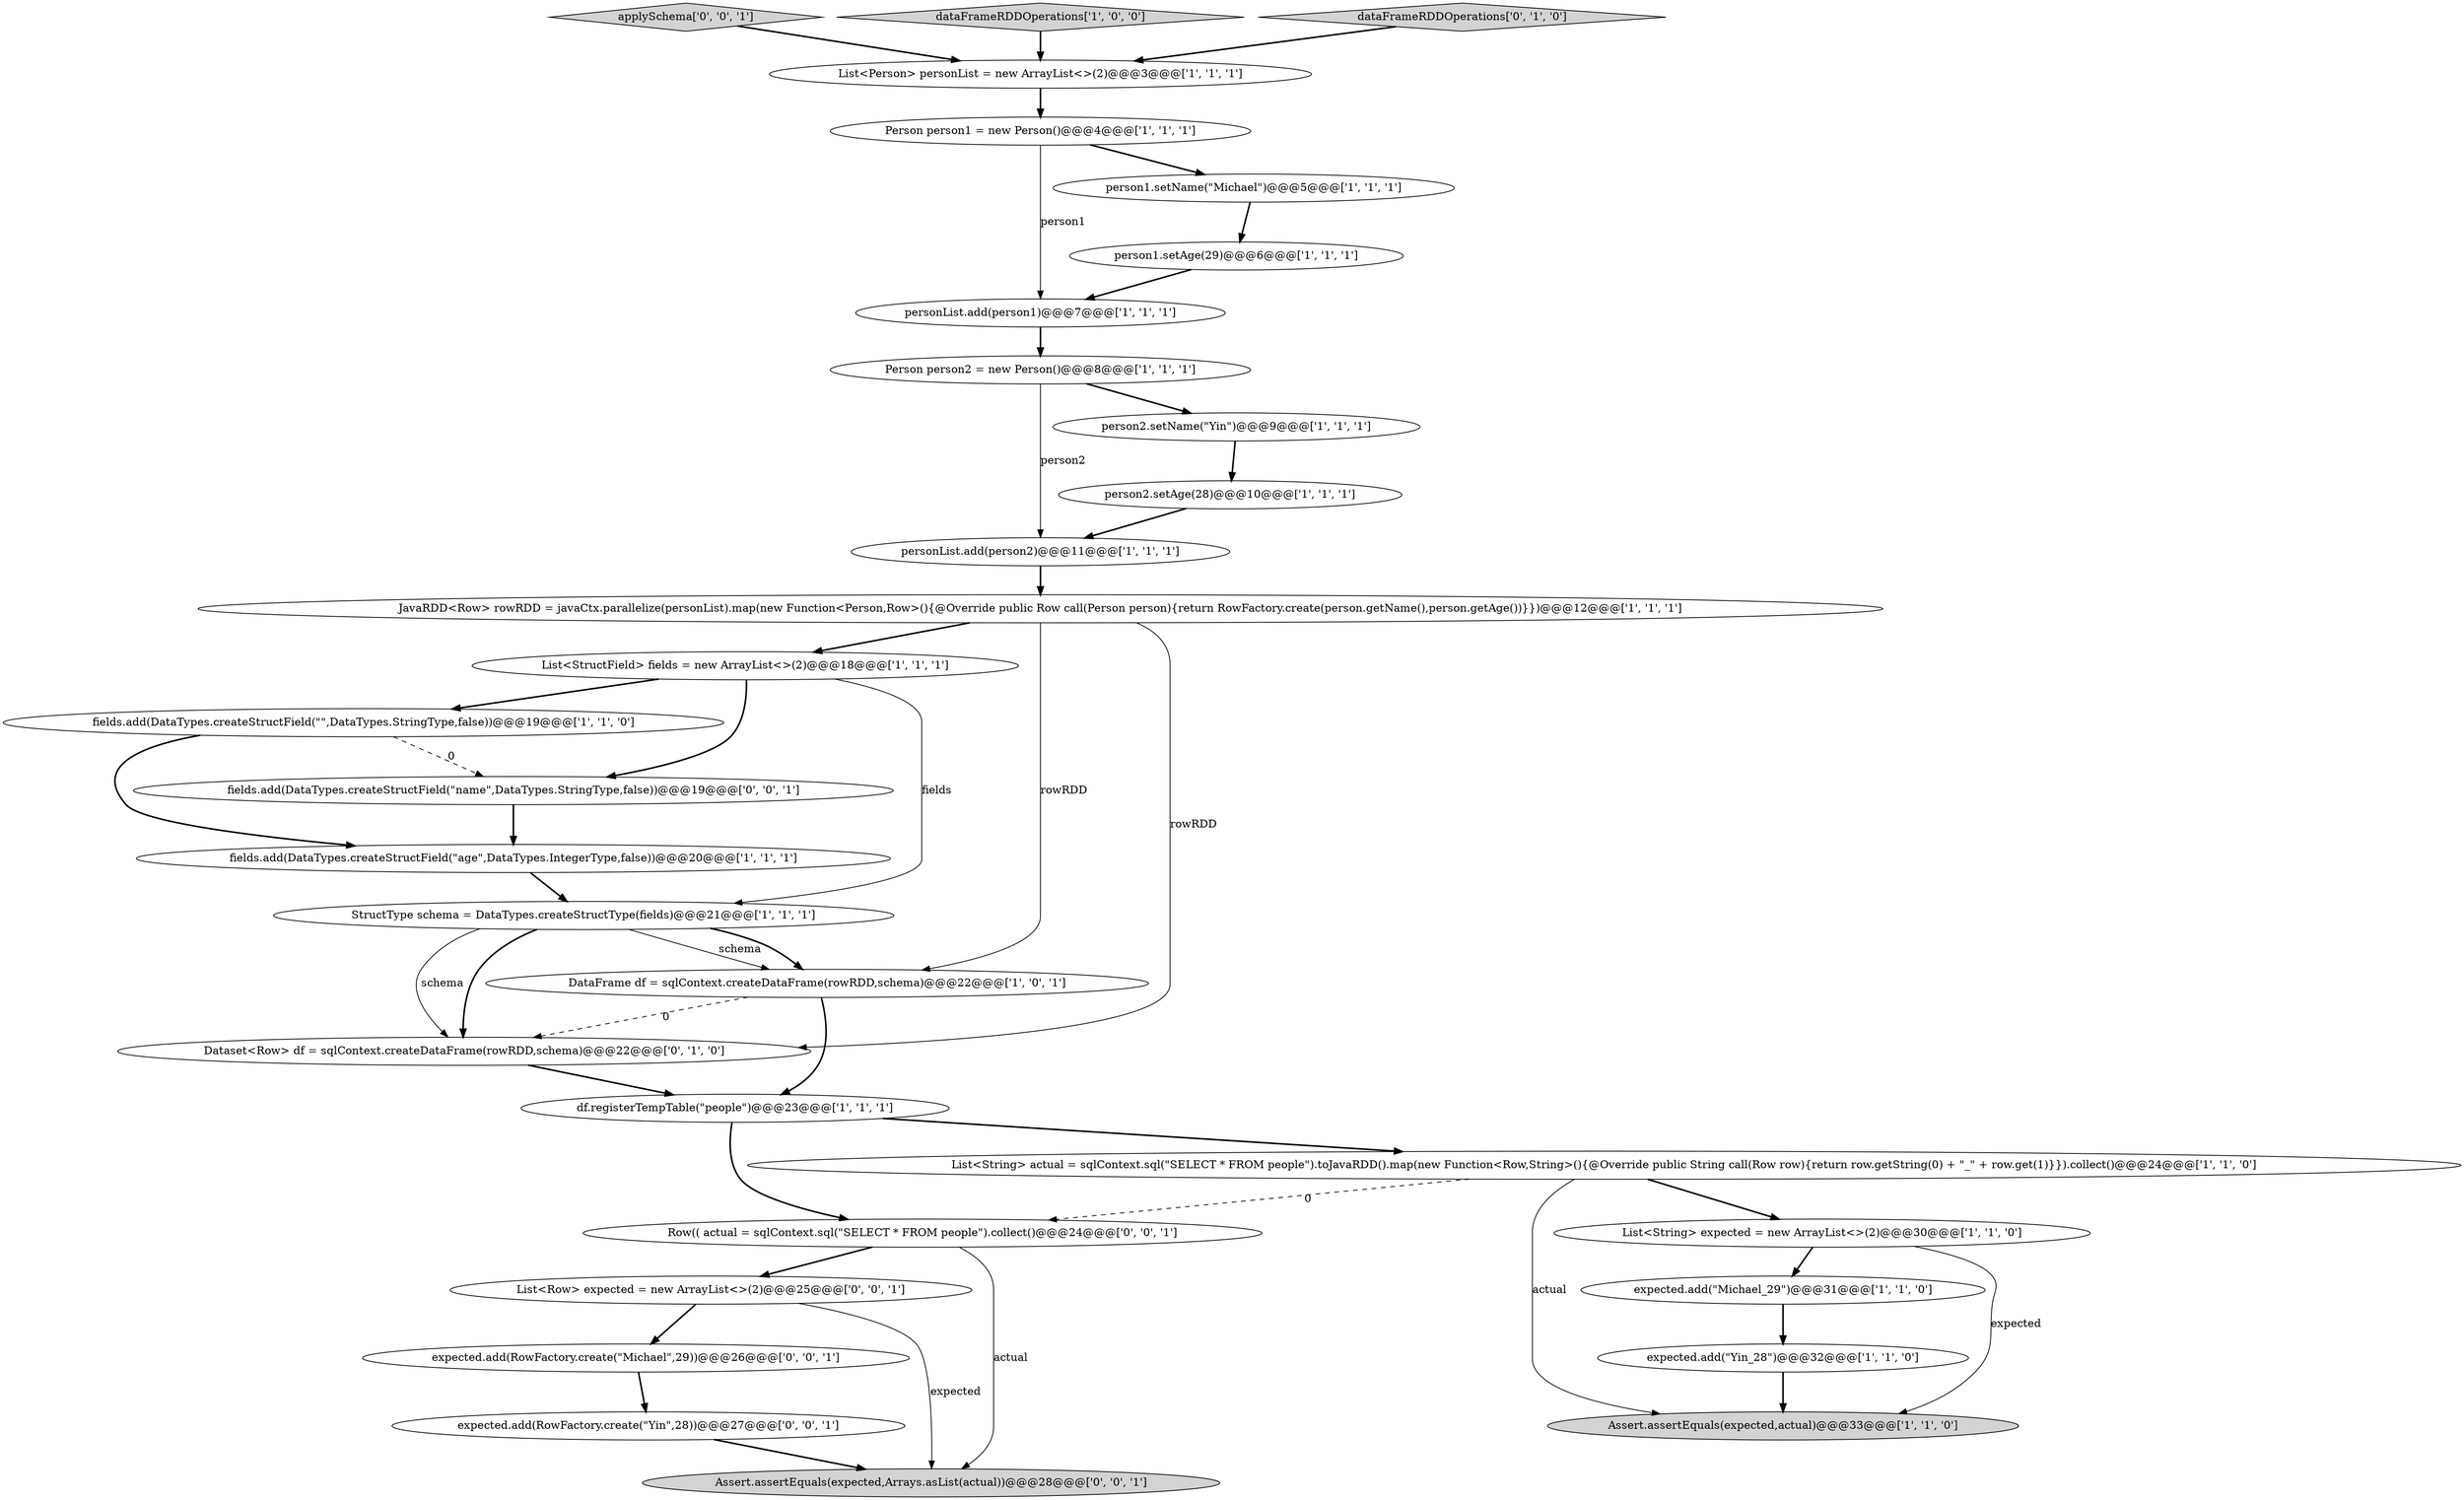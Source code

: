 digraph {
29 [style = filled, label = "applySchema['0', '0', '1']", fillcolor = lightgray, shape = diamond image = "AAA0AAABBB3BBB"];
14 [style = filled, label = "fields.add(DataTypes.createStructField(\"age\",DataTypes.IntegerType,false))@@@20@@@['1', '1', '1']", fillcolor = white, shape = ellipse image = "AAA0AAABBB1BBB"];
11 [style = filled, label = "List<Person> personList = new ArrayList<>(2)@@@3@@@['1', '1', '1']", fillcolor = white, shape = ellipse image = "AAA0AAABBB1BBB"];
6 [style = filled, label = "personList.add(person1)@@@7@@@['1', '1', '1']", fillcolor = white, shape = ellipse image = "AAA0AAABBB1BBB"];
27 [style = filled, label = "Assert.assertEquals(expected,Arrays.asList(actual))@@@28@@@['0', '0', '1']", fillcolor = lightgray, shape = ellipse image = "AAA0AAABBB3BBB"];
24 [style = filled, label = "Row(( actual = sqlContext.sql(\"SELECT * FROM people\").collect()@@@24@@@['0', '0', '1']", fillcolor = white, shape = ellipse image = "AAA0AAABBB3BBB"];
5 [style = filled, label = "person1.setAge(29)@@@6@@@['1', '1', '1']", fillcolor = white, shape = ellipse image = "AAA0AAABBB1BBB"];
1 [style = filled, label = "JavaRDD<Row> rowRDD = javaCtx.parallelize(personList).map(new Function<Person,Row>(){@Override public Row call(Person person){return RowFactory.create(person.getName(),person.getAge())}})@@@12@@@['1', '1', '1']", fillcolor = white, shape = ellipse image = "AAA0AAABBB1BBB"];
15 [style = filled, label = "df.registerTempTable(\"people\")@@@23@@@['1', '1', '1']", fillcolor = white, shape = ellipse image = "AAA0AAABBB1BBB"];
21 [style = filled, label = "Assert.assertEquals(expected,actual)@@@33@@@['1', '1', '0']", fillcolor = lightgray, shape = ellipse image = "AAA0AAABBB1BBB"];
7 [style = filled, label = "fields.add(DataTypes.createStructField(\"\",DataTypes.StringType,false))@@@19@@@['1', '1', '0']", fillcolor = white, shape = ellipse image = "AAA0AAABBB1BBB"];
3 [style = filled, label = "List<String> expected = new ArrayList<>(2)@@@30@@@['1', '1', '0']", fillcolor = white, shape = ellipse image = "AAA0AAABBB1BBB"];
19 [style = filled, label = "List<String> actual = sqlContext.sql(\"SELECT * FROM people\").toJavaRDD().map(new Function<Row,String>(){@Override public String call(Row row){return row.getString(0) + \"_\" + row.get(1)}}).collect()@@@24@@@['1', '1', '0']", fillcolor = white, shape = ellipse image = "AAA0AAABBB1BBB"];
25 [style = filled, label = "expected.add(RowFactory.create(\"Michael\",29))@@@26@@@['0', '0', '1']", fillcolor = white, shape = ellipse image = "AAA0AAABBB3BBB"];
10 [style = filled, label = "dataFrameRDDOperations['1', '0', '0']", fillcolor = lightgray, shape = diamond image = "AAA0AAABBB1BBB"];
9 [style = filled, label = "Person person1 = new Person()@@@4@@@['1', '1', '1']", fillcolor = white, shape = ellipse image = "AAA0AAABBB1BBB"];
28 [style = filled, label = "List<Row> expected = new ArrayList<>(2)@@@25@@@['0', '0', '1']", fillcolor = white, shape = ellipse image = "AAA0AAABBB3BBB"];
26 [style = filled, label = "expected.add(RowFactory.create(\"Yin\",28))@@@27@@@['0', '0', '1']", fillcolor = white, shape = ellipse image = "AAA0AAABBB3BBB"];
20 [style = filled, label = "StructType schema = DataTypes.createStructType(fields)@@@21@@@['1', '1', '1']", fillcolor = white, shape = ellipse image = "AAA0AAABBB1BBB"];
0 [style = filled, label = "expected.add(\"Michael_29\")@@@31@@@['1', '1', '0']", fillcolor = white, shape = ellipse image = "AAA0AAABBB1BBB"];
8 [style = filled, label = "Person person2 = new Person()@@@8@@@['1', '1', '1']", fillcolor = white, shape = ellipse image = "AAA0AAABBB1BBB"];
4 [style = filled, label = "personList.add(person2)@@@11@@@['1', '1', '1']", fillcolor = white, shape = ellipse image = "AAA0AAABBB1BBB"];
12 [style = filled, label = "List<StructField> fields = new ArrayList<>(2)@@@18@@@['1', '1', '1']", fillcolor = white, shape = ellipse image = "AAA0AAABBB1BBB"];
18 [style = filled, label = "person2.setAge(28)@@@10@@@['1', '1', '1']", fillcolor = white, shape = ellipse image = "AAA0AAABBB1BBB"];
13 [style = filled, label = "expected.add(\"Yin_28\")@@@32@@@['1', '1', '0']", fillcolor = white, shape = ellipse image = "AAA0AAABBB1BBB"];
16 [style = filled, label = "person1.setName(\"Michael\")@@@5@@@['1', '1', '1']", fillcolor = white, shape = ellipse image = "AAA0AAABBB1BBB"];
22 [style = filled, label = "dataFrameRDDOperations['0', '1', '0']", fillcolor = lightgray, shape = diamond image = "AAA0AAABBB2BBB"];
2 [style = filled, label = "DataFrame df = sqlContext.createDataFrame(rowRDD,schema)@@@22@@@['1', '0', '1']", fillcolor = white, shape = ellipse image = "AAA0AAABBB1BBB"];
23 [style = filled, label = "Dataset<Row> df = sqlContext.createDataFrame(rowRDD,schema)@@@22@@@['0', '1', '0']", fillcolor = white, shape = ellipse image = "AAA1AAABBB2BBB"];
30 [style = filled, label = "fields.add(DataTypes.createStructField(\"name\",DataTypes.StringType,false))@@@19@@@['0', '0', '1']", fillcolor = white, shape = ellipse image = "AAA0AAABBB3BBB"];
17 [style = filled, label = "person2.setName(\"Yin\")@@@9@@@['1', '1', '1']", fillcolor = white, shape = ellipse image = "AAA0AAABBB1BBB"];
22->11 [style = bold, label=""];
19->3 [style = bold, label=""];
12->7 [style = bold, label=""];
20->23 [style = bold, label=""];
20->23 [style = solid, label="schema"];
23->15 [style = bold, label=""];
1->2 [style = solid, label="rowRDD"];
1->12 [style = bold, label=""];
9->16 [style = bold, label=""];
25->26 [style = bold, label=""];
7->30 [style = dashed, label="0"];
19->24 [style = dashed, label="0"];
15->19 [style = bold, label=""];
11->9 [style = bold, label=""];
20->2 [style = solid, label="schema"];
10->11 [style = bold, label=""];
8->4 [style = solid, label="person2"];
15->24 [style = bold, label=""];
8->17 [style = bold, label=""];
0->13 [style = bold, label=""];
26->27 [style = bold, label=""];
6->8 [style = bold, label=""];
12->20 [style = solid, label="fields"];
12->30 [style = bold, label=""];
4->1 [style = bold, label=""];
1->23 [style = solid, label="rowRDD"];
7->14 [style = bold, label=""];
9->6 [style = solid, label="person1"];
28->27 [style = solid, label="expected"];
24->27 [style = solid, label="actual"];
3->0 [style = bold, label=""];
3->21 [style = solid, label="expected"];
2->23 [style = dashed, label="0"];
16->5 [style = bold, label=""];
20->2 [style = bold, label=""];
19->21 [style = solid, label="actual"];
24->28 [style = bold, label=""];
30->14 [style = bold, label=""];
2->15 [style = bold, label=""];
28->25 [style = bold, label=""];
14->20 [style = bold, label=""];
5->6 [style = bold, label=""];
18->4 [style = bold, label=""];
29->11 [style = bold, label=""];
13->21 [style = bold, label=""];
17->18 [style = bold, label=""];
}
